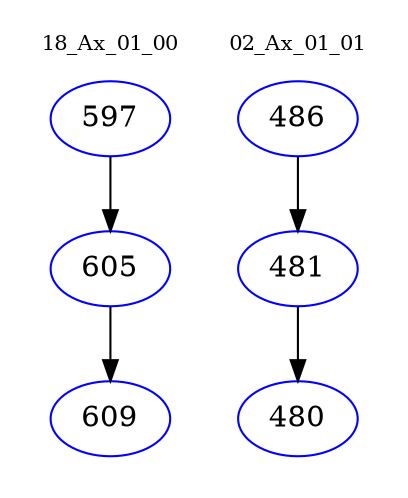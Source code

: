 digraph{
subgraph cluster_0 {
color = white
label = "18_Ax_01_00";
fontsize=10;
T0_597 [label="597", color="blue"]
T0_597 -> T0_605 [color="black"]
T0_605 [label="605", color="blue"]
T0_605 -> T0_609 [color="black"]
T0_609 [label="609", color="blue"]
}
subgraph cluster_1 {
color = white
label = "02_Ax_01_01";
fontsize=10;
T1_486 [label="486", color="blue"]
T1_486 -> T1_481 [color="black"]
T1_481 [label="481", color="blue"]
T1_481 -> T1_480 [color="black"]
T1_480 [label="480", color="blue"]
}
}
